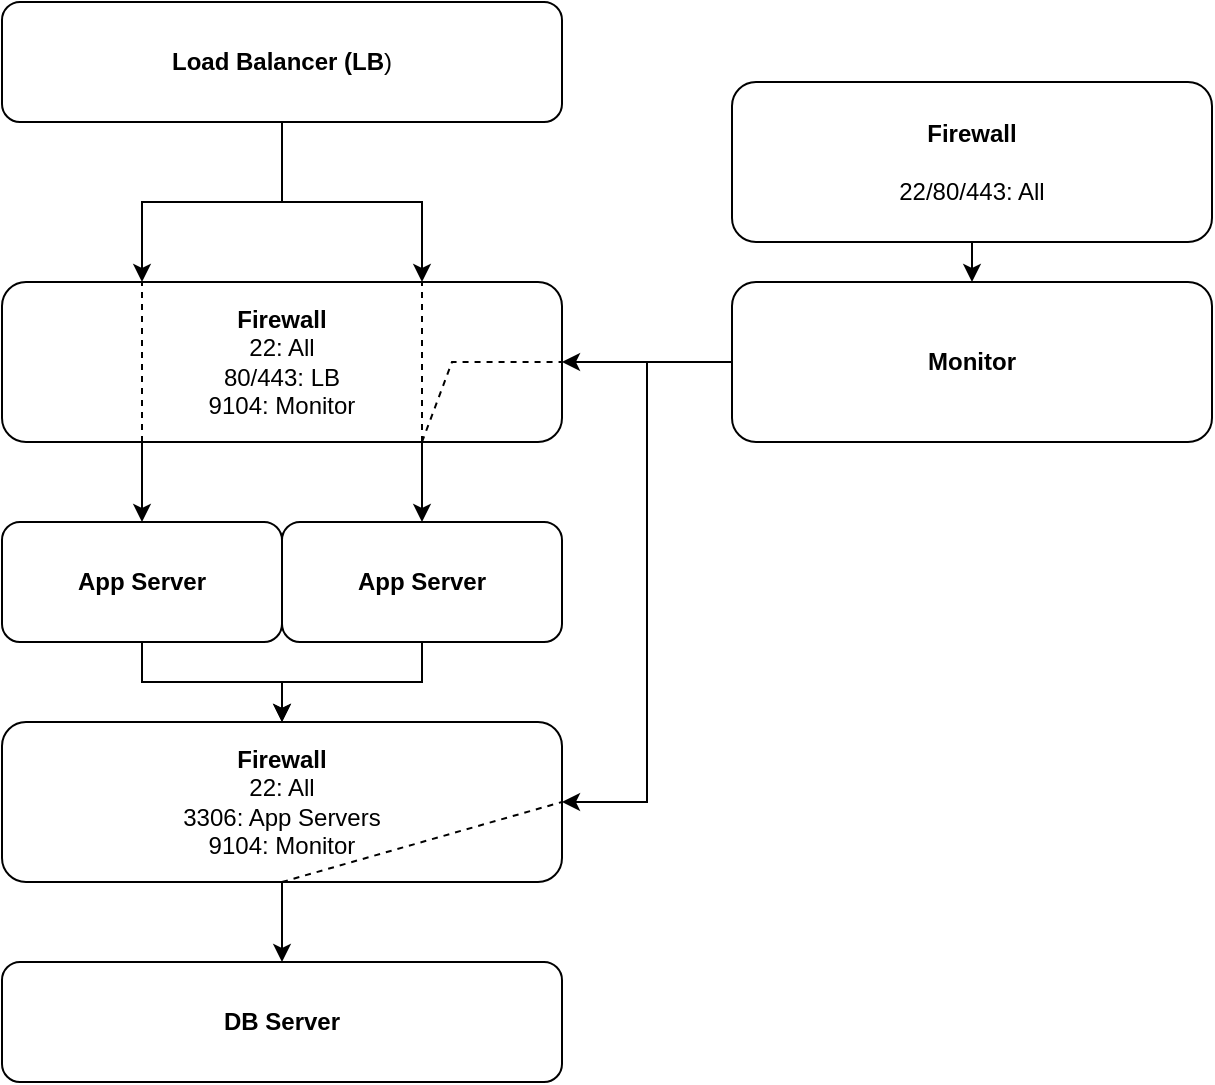 <mxfile version="25.0.3">
  <diagram name="Page-1" id="XSTv6krIWPAIf_5zi_8m">
    <mxGraphModel dx="1434" dy="761" grid="1" gridSize="10" guides="1" tooltips="1" connect="1" arrows="1" fold="1" page="1" pageScale="1" pageWidth="850" pageHeight="1100" math="0" shadow="0">
      <root>
        <mxCell id="0" />
        <mxCell id="1" parent="0" />
        <mxCell id="433zb0NiZGnh3nA00toq-14" style="edgeStyle=orthogonalEdgeStyle;rounded=0;orthogonalLoop=1;jettySize=auto;html=1;exitX=0.5;exitY=1;exitDx=0;exitDy=0;entryX=0.5;entryY=0;entryDx=0;entryDy=0;" edge="1" parent="1" source="433zb0NiZGnh3nA00toq-1" target="433zb0NiZGnh3nA00toq-13">
          <mxGeometry relative="1" as="geometry" />
        </mxCell>
        <mxCell id="433zb0NiZGnh3nA00toq-1" value="&lt;b&gt;App Server&lt;/b&gt;" style="rounded=1;whiteSpace=wrap;html=1;" vertex="1" parent="1">
          <mxGeometry x="125" y="380" width="140" height="60" as="geometry" />
        </mxCell>
        <mxCell id="433zb0NiZGnh3nA00toq-15" style="edgeStyle=orthogonalEdgeStyle;rounded=0;orthogonalLoop=1;jettySize=auto;html=1;exitX=0.5;exitY=1;exitDx=0;exitDy=0;entryX=0.5;entryY=0;entryDx=0;entryDy=0;" edge="1" parent="1" source="433zb0NiZGnh3nA00toq-2" target="433zb0NiZGnh3nA00toq-13">
          <mxGeometry relative="1" as="geometry" />
        </mxCell>
        <mxCell id="433zb0NiZGnh3nA00toq-2" value="&lt;b&gt;App Server&lt;/b&gt;" style="rounded=1;whiteSpace=wrap;html=1;" vertex="1" parent="1">
          <mxGeometry x="265" y="380" width="140" height="60" as="geometry" />
        </mxCell>
        <mxCell id="433zb0NiZGnh3nA00toq-4" style="edgeStyle=orthogonalEdgeStyle;rounded=0;orthogonalLoop=1;jettySize=auto;html=1;exitX=0.25;exitY=1;exitDx=0;exitDy=0;entryX=0.5;entryY=0;entryDx=0;entryDy=0;" edge="1" parent="1" source="433zb0NiZGnh3nA00toq-3" target="433zb0NiZGnh3nA00toq-1">
          <mxGeometry relative="1" as="geometry" />
        </mxCell>
        <mxCell id="433zb0NiZGnh3nA00toq-6" style="edgeStyle=orthogonalEdgeStyle;rounded=0;orthogonalLoop=1;jettySize=auto;html=1;exitX=0.75;exitY=1;exitDx=0;exitDy=0;" edge="1" parent="1" source="433zb0NiZGnh3nA00toq-3" target="433zb0NiZGnh3nA00toq-2">
          <mxGeometry relative="1" as="geometry" />
        </mxCell>
        <mxCell id="433zb0NiZGnh3nA00toq-3" value="&lt;div&gt;&lt;b&gt;Firewall&lt;/b&gt;&lt;br&gt;&lt;/div&gt;&lt;div&gt;22: All&lt;br&gt;80/443: LB&lt;/div&gt;&lt;div&gt;9104: Monitor&lt;br&gt;&lt;/div&gt;" style="rounded=1;whiteSpace=wrap;html=1;" vertex="1" parent="1">
          <mxGeometry x="125" y="260" width="280" height="80" as="geometry" />
        </mxCell>
        <mxCell id="433zb0NiZGnh3nA00toq-8" style="edgeStyle=orthogonalEdgeStyle;rounded=0;orthogonalLoop=1;jettySize=auto;html=1;exitX=0.5;exitY=1;exitDx=0;exitDy=0;entryX=0.25;entryY=0;entryDx=0;entryDy=0;" edge="1" parent="1" source="433zb0NiZGnh3nA00toq-7" target="433zb0NiZGnh3nA00toq-3">
          <mxGeometry relative="1" as="geometry">
            <Array as="points">
              <mxPoint x="265" y="220" />
              <mxPoint x="195" y="220" />
            </Array>
          </mxGeometry>
        </mxCell>
        <mxCell id="433zb0NiZGnh3nA00toq-19" style="edgeStyle=orthogonalEdgeStyle;rounded=0;orthogonalLoop=1;jettySize=auto;html=1;exitX=0.5;exitY=1;exitDx=0;exitDy=0;entryX=0.75;entryY=0;entryDx=0;entryDy=0;" edge="1" parent="1" source="433zb0NiZGnh3nA00toq-7" target="433zb0NiZGnh3nA00toq-3">
          <mxGeometry relative="1" as="geometry">
            <Array as="points">
              <mxPoint x="265" y="220" />
              <mxPoint x="335" y="220" />
            </Array>
          </mxGeometry>
        </mxCell>
        <mxCell id="433zb0NiZGnh3nA00toq-7" value="&lt;b&gt;Load Balancer (LB&lt;/b&gt;)" style="rounded=1;whiteSpace=wrap;html=1;" vertex="1" parent="1">
          <mxGeometry x="125" y="120" width="280" height="60" as="geometry" />
        </mxCell>
        <mxCell id="433zb0NiZGnh3nA00toq-10" value="" style="endArrow=none;dashed=1;html=1;rounded=0;entryX=0.25;entryY=0;entryDx=0;entryDy=0;exitX=0.25;exitY=1;exitDx=0;exitDy=0;" edge="1" parent="1" source="433zb0NiZGnh3nA00toq-3" target="433zb0NiZGnh3nA00toq-3">
          <mxGeometry width="50" height="50" relative="1" as="geometry">
            <mxPoint x="245" y="400" as="sourcePoint" />
            <mxPoint x="295" y="350" as="targetPoint" />
          </mxGeometry>
        </mxCell>
        <mxCell id="433zb0NiZGnh3nA00toq-11" value="" style="endArrow=none;dashed=1;html=1;rounded=0;exitX=0.75;exitY=1;exitDx=0;exitDy=0;entryX=0.75;entryY=0;entryDx=0;entryDy=0;" edge="1" parent="1" source="433zb0NiZGnh3nA00toq-3" target="433zb0NiZGnh3nA00toq-3">
          <mxGeometry width="50" height="50" relative="1" as="geometry">
            <mxPoint x="245" y="400" as="sourcePoint" />
            <mxPoint x="295" y="350" as="targetPoint" />
          </mxGeometry>
        </mxCell>
        <mxCell id="433zb0NiZGnh3nA00toq-12" value="&lt;b&gt;DB Server&lt;/b&gt;" style="rounded=1;whiteSpace=wrap;html=1;" vertex="1" parent="1">
          <mxGeometry x="125" y="600" width="280" height="60" as="geometry" />
        </mxCell>
        <mxCell id="433zb0NiZGnh3nA00toq-16" style="edgeStyle=orthogonalEdgeStyle;rounded=0;orthogonalLoop=1;jettySize=auto;html=1;exitX=0.5;exitY=1;exitDx=0;exitDy=0;entryX=0.5;entryY=0;entryDx=0;entryDy=0;" edge="1" parent="1" source="433zb0NiZGnh3nA00toq-13" target="433zb0NiZGnh3nA00toq-12">
          <mxGeometry relative="1" as="geometry" />
        </mxCell>
        <mxCell id="433zb0NiZGnh3nA00toq-13" value="&lt;div&gt;&lt;b&gt;Firewall&lt;/b&gt;&lt;br&gt;&lt;/div&gt;&lt;div&gt;22: All&lt;br&gt;3306: App Servers&lt;/div&gt;&lt;div&gt;9104: Monitor&lt;br&gt;&lt;/div&gt;" style="rounded=1;whiteSpace=wrap;html=1;" vertex="1" parent="1">
          <mxGeometry x="125" y="480" width="280" height="80" as="geometry" />
        </mxCell>
        <mxCell id="433zb0NiZGnh3nA00toq-29" style="edgeStyle=orthogonalEdgeStyle;rounded=0;orthogonalLoop=1;jettySize=auto;html=1;exitX=0;exitY=0.5;exitDx=0;exitDy=0;entryX=1;entryY=0.5;entryDx=0;entryDy=0;" edge="1" parent="1" source="433zb0NiZGnh3nA00toq-24" target="433zb0NiZGnh3nA00toq-3">
          <mxGeometry relative="1" as="geometry" />
        </mxCell>
        <mxCell id="433zb0NiZGnh3nA00toq-31" style="edgeStyle=orthogonalEdgeStyle;rounded=0;orthogonalLoop=1;jettySize=auto;html=1;exitX=0;exitY=0.5;exitDx=0;exitDy=0;entryX=1;entryY=0.5;entryDx=0;entryDy=0;" edge="1" parent="1" source="433zb0NiZGnh3nA00toq-24" target="433zb0NiZGnh3nA00toq-13">
          <mxGeometry relative="1" as="geometry" />
        </mxCell>
        <mxCell id="433zb0NiZGnh3nA00toq-24" value="&lt;b&gt;Monitor&lt;/b&gt;" style="rounded=1;whiteSpace=wrap;html=1;" vertex="1" parent="1">
          <mxGeometry x="490" y="260" width="240" height="80" as="geometry" />
        </mxCell>
        <mxCell id="433zb0NiZGnh3nA00toq-26" style="edgeStyle=orthogonalEdgeStyle;rounded=0;orthogonalLoop=1;jettySize=auto;html=1;exitX=0.5;exitY=1;exitDx=0;exitDy=0;entryX=0.5;entryY=0;entryDx=0;entryDy=0;" edge="1" parent="1" source="433zb0NiZGnh3nA00toq-25" target="433zb0NiZGnh3nA00toq-24">
          <mxGeometry relative="1" as="geometry" />
        </mxCell>
        <mxCell id="433zb0NiZGnh3nA00toq-25" value="&lt;div&gt;&lt;b&gt;Firewall&lt;/b&gt;&lt;br&gt;&lt;br&gt;&lt;/div&gt;&lt;div&gt;22/80/443: All&lt;br&gt;&lt;/div&gt;" style="rounded=1;whiteSpace=wrap;html=1;" vertex="1" parent="1">
          <mxGeometry x="490" y="160" width="240" height="80" as="geometry" />
        </mxCell>
        <mxCell id="433zb0NiZGnh3nA00toq-30" value="" style="endArrow=none;dashed=1;html=1;rounded=0;entryX=1;entryY=0.5;entryDx=0;entryDy=0;exitX=0.75;exitY=1;exitDx=0;exitDy=0;" edge="1" parent="1" source="433zb0NiZGnh3nA00toq-3" target="433zb0NiZGnh3nA00toq-3">
          <mxGeometry width="50" height="50" relative="1" as="geometry">
            <mxPoint x="400" y="370" as="sourcePoint" />
            <mxPoint x="450" y="320" as="targetPoint" />
            <Array as="points">
              <mxPoint x="350" y="300" />
            </Array>
          </mxGeometry>
        </mxCell>
        <mxCell id="433zb0NiZGnh3nA00toq-32" value="" style="endArrow=none;dashed=1;html=1;rounded=0;entryX=1;entryY=0.5;entryDx=0;entryDy=0;exitX=0.5;exitY=1;exitDx=0;exitDy=0;" edge="1" parent="1" source="433zb0NiZGnh3nA00toq-13" target="433zb0NiZGnh3nA00toq-13">
          <mxGeometry width="50" height="50" relative="1" as="geometry">
            <mxPoint x="330" y="545" as="sourcePoint" />
            <mxPoint x="380" y="495" as="targetPoint" />
          </mxGeometry>
        </mxCell>
      </root>
    </mxGraphModel>
  </diagram>
</mxfile>
